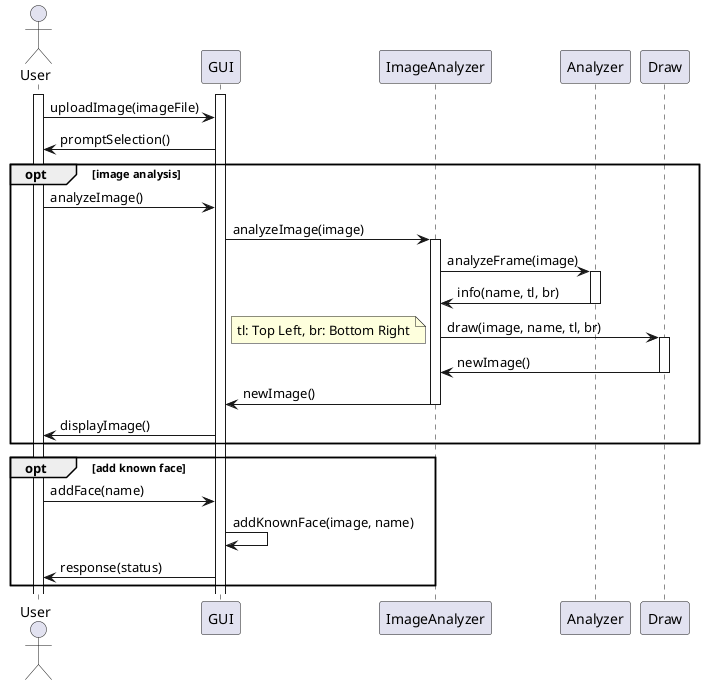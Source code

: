 @startuml image-sequence

actor User
activate User
activate GUI

User -> GUI : uploadImage(imageFile)
GUI -> User : promptSelection()

opt image analysis
    User -> GUI : analyzeImage()
    GUI -> ImageAnalyzer : analyzeImage(image)
    activate ImageAnalyzer
    ImageAnalyzer -> Analyzer : analyzeFrame(image)
    activate Analyzer
    Analyzer -> ImageAnalyzer : info(name, tl, br)
    deactivate Analyzer
    
    ImageAnalyzer -> Draw : draw(image, name, tl, br)
    note left: tl: Top Left, br: Bottom Right
    activate Draw
    Draw -> ImageAnalyzer : newImage()
    deactivate Draw
    ImageAnalyzer -> GUI : newImage()
    deactivate 
    GUI -> User : displayImage()
end

opt add known face
    User -> GUI : addFace(name)
    GUI -> GUI : addKnownFace(image, name)
    GUI -> User : response(status)
end

@enduml